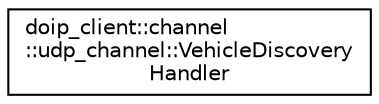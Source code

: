 digraph "Graphical Class Hierarchy"
{
 // LATEX_PDF_SIZE
  edge [fontname="Helvetica",fontsize="10",labelfontname="Helvetica",labelfontsize="10"];
  node [fontname="Helvetica",fontsize="10",shape=record];
  rankdir="LR";
  Node0 [label="doip_client::channel\l::udp_channel::VehicleDiscovery\lHandler",height=0.2,width=0.4,color="black", fillcolor="white", style="filled",URL="$classdoip__client_1_1channel_1_1udp__channel_1_1VehicleDiscoveryHandler.html",tooltip="Class used as a handler to process vehicle announcement messages."];
}
